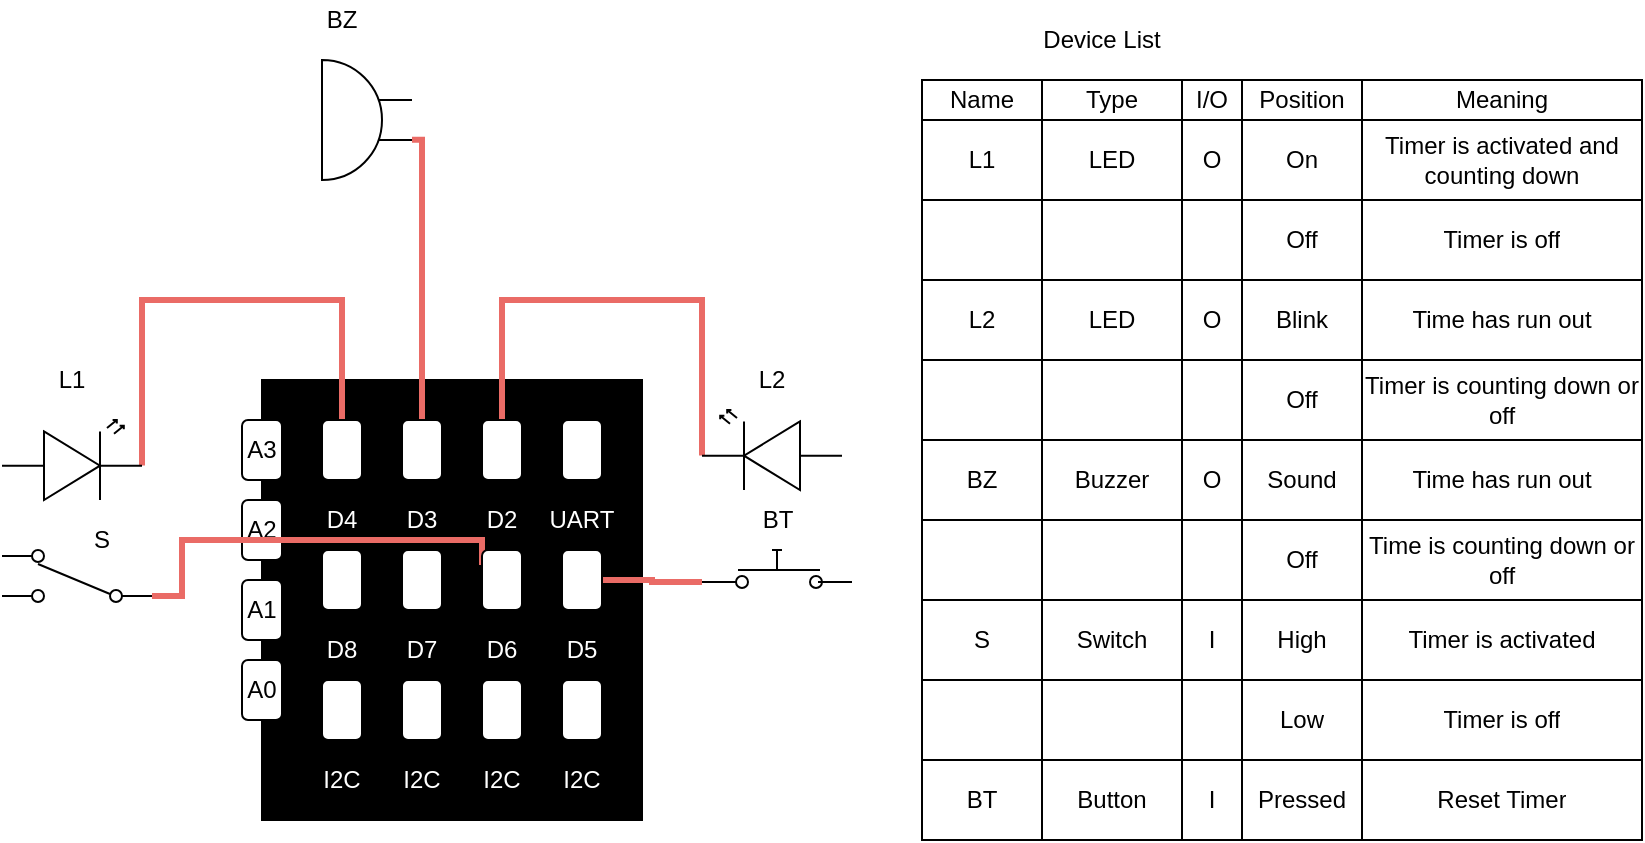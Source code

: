 <mxfile version="14.7.5" type="device" pages="2"><diagram id="wxCyDICvBem6Boscxl1R" name="I/O"><mxGraphModel dx="1440" dy="1052" grid="1" gridSize="10" guides="1" tooltips="1" connect="1" arrows="1" fold="1" page="1" pageScale="1" pageWidth="827" pageHeight="1169" math="0" shadow="0"><root><mxCell id="0"/><mxCell id="1" parent="0"/><mxCell id="fB1PP9LjSoJRuxgCR5rk-1" value="" style="rounded=0;whiteSpace=wrap;html=1;fillColor=#000000;" parent="1" vertex="1"><mxGeometry x="130" y="190" width="190" height="220" as="geometry"/></mxCell><mxCell id="fB1PP9LjSoJRuxgCR5rk-2" value="A3" style="rounded=1;whiteSpace=wrap;html=1;" parent="1" vertex="1"><mxGeometry x="120" y="210" width="20" height="30" as="geometry"/></mxCell><mxCell id="fB1PP9LjSoJRuxgCR5rk-3" value="A2" style="rounded=1;whiteSpace=wrap;html=1;" parent="1" vertex="1"><mxGeometry x="120" y="250" width="20" height="30" as="geometry"/></mxCell><mxCell id="fB1PP9LjSoJRuxgCR5rk-4" value="A1" style="rounded=1;whiteSpace=wrap;html=1;" parent="1" vertex="1"><mxGeometry x="120" y="290" width="20" height="30" as="geometry"/></mxCell><mxCell id="fB1PP9LjSoJRuxgCR5rk-5" value="A0" style="rounded=1;whiteSpace=wrap;html=1;" parent="1" vertex="1"><mxGeometry x="120" y="330" width="20" height="30" as="geometry"/></mxCell><mxCell id="fB1PP9LjSoJRuxgCR5rk-39" style="edgeStyle=orthogonalEdgeStyle;rounded=0;orthogonalLoop=1;jettySize=auto;html=1;entryX=1;entryY=0.57;entryDx=0;entryDy=0;entryPerimeter=0;fontColor=#FFFFFF;fillColor=#f8cecc;endArrow=none;endFill=0;strokeWidth=3;strokeColor=#EA6B66;" parent="1" source="fB1PP9LjSoJRuxgCR5rk-7" target="fB1PP9LjSoJRuxgCR5rk-38" edge="1"><mxGeometry relative="1" as="geometry"><Array as="points"><mxPoint x="170" y="150"/><mxPoint x="70" y="150"/></Array></mxGeometry></mxCell><mxCell id="fB1PP9LjSoJRuxgCR5rk-7" value="" style="rounded=1;whiteSpace=wrap;html=1;" parent="1" vertex="1"><mxGeometry x="160" y="210" width="20" height="30" as="geometry"/></mxCell><mxCell id="fB1PP9LjSoJRuxgCR5rk-42" style="edgeStyle=orthogonalEdgeStyle;rounded=0;orthogonalLoop=1;jettySize=auto;html=1;entryX=1;entryY=0.665;entryDx=0;entryDy=0;entryPerimeter=0;endArrow=none;endFill=0;strokeWidth=3;noLabel=1;fontColor=none;strokeColor=#EA6B66;" parent="1" source="fB1PP9LjSoJRuxgCR5rk-8" target="fB1PP9LjSoJRuxgCR5rk-41" edge="1"><mxGeometry relative="1" as="geometry"><Array as="points"><mxPoint x="210" y="70"/></Array></mxGeometry></mxCell><mxCell id="fB1PP9LjSoJRuxgCR5rk-8" value="" style="rounded=1;whiteSpace=wrap;html=1;" parent="1" vertex="1"><mxGeometry x="200" y="210" width="20" height="30" as="geometry"/></mxCell><mxCell id="fB1PP9LjSoJRuxgCR5rk-45" style="edgeStyle=orthogonalEdgeStyle;rounded=0;orthogonalLoop=1;jettySize=auto;html=1;entryX=1;entryY=0.57;entryDx=0;entryDy=0;entryPerimeter=0;fontColor=none;endArrow=none;endFill=0;strokeColor=#EA6B66;strokeWidth=3;" parent="1" source="fB1PP9LjSoJRuxgCR5rk-10" target="fB1PP9LjSoJRuxgCR5rk-44" edge="1"><mxGeometry relative="1" as="geometry"><Array as="points"><mxPoint x="250" y="150"/><mxPoint x="350" y="150"/></Array></mxGeometry></mxCell><mxCell id="fB1PP9LjSoJRuxgCR5rk-10" value="" style="rounded=1;whiteSpace=wrap;html=1;" parent="1" vertex="1"><mxGeometry x="240" y="210" width="20" height="30" as="geometry"/></mxCell><mxCell id="fB1PP9LjSoJRuxgCR5rk-11" value="" style="rounded=1;whiteSpace=wrap;html=1;" parent="1" vertex="1"><mxGeometry x="280" y="210" width="20" height="30" as="geometry"/></mxCell><mxCell id="fB1PP9LjSoJRuxgCR5rk-13" value="D4" style="text;html=1;strokeColor=none;fillColor=none;align=center;verticalAlign=middle;whiteSpace=wrap;rounded=0;fontColor=#FFFFFF;" parent="1" vertex="1"><mxGeometry x="150" y="250" width="40" height="20" as="geometry"/></mxCell><mxCell id="fB1PP9LjSoJRuxgCR5rk-14" value="D3" style="text;html=1;strokeColor=none;fillColor=none;align=center;verticalAlign=middle;whiteSpace=wrap;rounded=0;fontColor=#FFFFFF;" parent="1" vertex="1"><mxGeometry x="190" y="250" width="40" height="20" as="geometry"/></mxCell><mxCell id="fB1PP9LjSoJRuxgCR5rk-15" value="D2&lt;span style=&quot;font-family: monospace; font-size: 0px;&quot;&gt;%3CmxGraphModel%3E%3Croot%3E%3CmxCell%20id%3D%220%22%2F%3E%3CmxCell%20id%3D%221%22%20parent%3D%220%22%2F%3E%3CmxCell%20id%3D%222%22%20value%3D%22D3%22%20style%3D%22text%3Bhtml%3D1%3BstrokeColor%3Dnone%3BfillColor%3Dnone%3Balign%3Dcenter%3BverticalAlign%3Dmiddle%3BwhiteSpace%3Dwrap%3Brounded%3D0%3B%22%20vertex%3D%221%22%20parent%3D%221%22%3E%3CmxGeometry%20x%3D%22160%22%20y%3D%22240%22%20width%3D%2240%22%20height%3D%2220%22%20as%3D%22geometry%22%2F%3E%3C%2FmxCell%3E%3C%2Froot%3E%3C%2FmxGraphModel%3E&lt;/span&gt;" style="text;html=1;strokeColor=none;fillColor=none;align=center;verticalAlign=middle;whiteSpace=wrap;rounded=0;fontColor=#FFFFFF;" parent="1" vertex="1"><mxGeometry x="230" y="250" width="40" height="20" as="geometry"/></mxCell><mxCell id="fB1PP9LjSoJRuxgCR5rk-16" value="UART" style="text;html=1;strokeColor=none;fillColor=none;align=center;verticalAlign=middle;whiteSpace=wrap;rounded=0;fontColor=#FFFFFF;" parent="1" vertex="1"><mxGeometry x="270" y="250" width="40" height="20" as="geometry"/></mxCell><mxCell id="fB1PP9LjSoJRuxgCR5rk-53" style="edgeStyle=orthogonalEdgeStyle;rounded=0;orthogonalLoop=1;jettySize=auto;html=1;entryX=0;entryY=0.885;entryDx=0;entryDy=0;entryPerimeter=0;fontColor=none;endArrow=none;endFill=0;strokeColor=#EA6B66;strokeWidth=3;exitX=0;exitY=0.25;exitDx=0;exitDy=0;" parent="1" source="fB1PP9LjSoJRuxgCR5rk-19" target="fB1PP9LjSoJRuxgCR5rk-52" edge="1"><mxGeometry relative="1" as="geometry"><Array as="points"><mxPoint x="240" y="270"/><mxPoint x="90" y="270"/><mxPoint x="90" y="298"/></Array></mxGeometry></mxCell><mxCell id="fB1PP9LjSoJRuxgCR5rk-17" value="" style="rounded=1;whiteSpace=wrap;html=1;" parent="1" vertex="1"><mxGeometry x="160" y="275" width="20" height="30" as="geometry"/></mxCell><mxCell id="fB1PP9LjSoJRuxgCR5rk-18" value="" style="rounded=1;whiteSpace=wrap;html=1;" parent="1" vertex="1"><mxGeometry x="200" y="275" width="20" height="30" as="geometry"/></mxCell><mxCell id="fB1PP9LjSoJRuxgCR5rk-19" value="" style="rounded=1;whiteSpace=wrap;html=1;" parent="1" vertex="1"><mxGeometry x="240" y="275" width="20" height="30" as="geometry"/></mxCell><mxCell id="fB1PP9LjSoJRuxgCR5rk-50" style="edgeStyle=orthogonalEdgeStyle;rounded=0;orthogonalLoop=1;jettySize=auto;html=1;entryX=0;entryY=0.84;entryDx=0;entryDy=0;entryPerimeter=0;fontColor=none;endArrow=none;endFill=0;strokeColor=#EA6B66;strokeWidth=3;" parent="1" source="fB1PP9LjSoJRuxgCR5rk-20" target="fB1PP9LjSoJRuxgCR5rk-49" edge="1"><mxGeometry relative="1" as="geometry"/></mxCell><mxCell id="fB1PP9LjSoJRuxgCR5rk-20" value="" style="rounded=1;whiteSpace=wrap;html=1;" parent="1" vertex="1"><mxGeometry x="280" y="275" width="20" height="30" as="geometry"/></mxCell><mxCell id="fB1PP9LjSoJRuxgCR5rk-21" value="D8" style="text;html=1;strokeColor=none;fillColor=none;align=center;verticalAlign=middle;whiteSpace=wrap;rounded=0;fontColor=#FFFFFF;" parent="1" vertex="1"><mxGeometry x="150" y="315" width="40" height="20" as="geometry"/></mxCell><mxCell id="fB1PP9LjSoJRuxgCR5rk-22" value="D7" style="text;html=1;strokeColor=none;fillColor=none;align=center;verticalAlign=middle;whiteSpace=wrap;rounded=0;fontColor=#FFFFFF;" parent="1" vertex="1"><mxGeometry x="190" y="315" width="40" height="20" as="geometry"/></mxCell><mxCell id="fB1PP9LjSoJRuxgCR5rk-23" value="D6" style="text;html=1;strokeColor=none;fillColor=none;align=center;verticalAlign=middle;whiteSpace=wrap;rounded=0;fontColor=#FFFFFF;" parent="1" vertex="1"><mxGeometry x="230" y="315" width="40" height="20" as="geometry"/></mxCell><mxCell id="fB1PP9LjSoJRuxgCR5rk-24" value="D5" style="text;html=1;strokeColor=none;fillColor=none;align=center;verticalAlign=middle;whiteSpace=wrap;rounded=0;fontColor=#FFFFFF;" parent="1" vertex="1"><mxGeometry x="270" y="315" width="40" height="20" as="geometry"/></mxCell><mxCell id="fB1PP9LjSoJRuxgCR5rk-25" value="" style="rounded=1;whiteSpace=wrap;html=1;" parent="1" vertex="1"><mxGeometry x="160" y="340" width="20" height="30" as="geometry"/></mxCell><mxCell id="fB1PP9LjSoJRuxgCR5rk-26" value="" style="rounded=1;whiteSpace=wrap;html=1;" parent="1" vertex="1"><mxGeometry x="200" y="340" width="20" height="30" as="geometry"/></mxCell><mxCell id="fB1PP9LjSoJRuxgCR5rk-27" value="" style="rounded=1;whiteSpace=wrap;html=1;" parent="1" vertex="1"><mxGeometry x="240" y="340" width="20" height="30" as="geometry"/></mxCell><mxCell id="fB1PP9LjSoJRuxgCR5rk-28" value="" style="rounded=1;whiteSpace=wrap;html=1;" parent="1" vertex="1"><mxGeometry x="280" y="340" width="20" height="30" as="geometry"/></mxCell><mxCell id="fB1PP9LjSoJRuxgCR5rk-29" value="I2C" style="text;html=1;strokeColor=none;fillColor=none;align=center;verticalAlign=middle;whiteSpace=wrap;rounded=0;fontColor=#FFFFFF;" parent="1" vertex="1"><mxGeometry x="150" y="380" width="40" height="20" as="geometry"/></mxCell><mxCell id="fB1PP9LjSoJRuxgCR5rk-30" value="I2C" style="text;html=1;strokeColor=none;fillColor=none;align=center;verticalAlign=middle;whiteSpace=wrap;rounded=0;fontColor=#FFFFFF;" parent="1" vertex="1"><mxGeometry x="190" y="380" width="40" height="20" as="geometry"/></mxCell><mxCell id="fB1PP9LjSoJRuxgCR5rk-31" value="I2C" style="text;html=1;strokeColor=none;fillColor=none;align=center;verticalAlign=middle;whiteSpace=wrap;rounded=0;fontColor=#FFFFFF;" parent="1" vertex="1"><mxGeometry x="230" y="380" width="40" height="20" as="geometry"/></mxCell><mxCell id="fB1PP9LjSoJRuxgCR5rk-32" value="I2C" style="text;html=1;strokeColor=none;fillColor=none;align=center;verticalAlign=middle;whiteSpace=wrap;rounded=0;fontColor=#FFFFFF;" parent="1" vertex="1"><mxGeometry x="270" y="380" width="40" height="20" as="geometry"/></mxCell><mxCell id="fB1PP9LjSoJRuxgCR5rk-38" value="" style="verticalLabelPosition=bottom;shadow=0;dashed=0;align=center;html=1;verticalAlign=top;shape=mxgraph.electrical.opto_electronics.led_2;pointerEvents=1;fontColor=#FFFFFF;fillColor=none;" parent="1" vertex="1"><mxGeometry y="210" width="70" height="40" as="geometry"/></mxCell><mxCell id="fB1PP9LjSoJRuxgCR5rk-40" value="L1" style="text;html=1;strokeColor=none;fillColor=none;align=center;verticalAlign=middle;whiteSpace=wrap;rounded=0;" parent="1" vertex="1"><mxGeometry x="15" y="180" width="40" height="20" as="geometry"/></mxCell><mxCell id="fB1PP9LjSoJRuxgCR5rk-41" value="" style="pointerEvents=1;verticalLabelPosition=bottom;shadow=0;dashed=0;align=center;html=1;verticalAlign=top;shape=mxgraph.electrical.electro-mechanical.buzzer;fontColor=#000000;fillColor=none;" parent="1" vertex="1"><mxGeometry x="160" y="30" width="45" height="60" as="geometry"/></mxCell><mxCell id="fB1PP9LjSoJRuxgCR5rk-43" value="BZ" style="text;html=1;strokeColor=none;fillColor=none;align=center;verticalAlign=middle;whiteSpace=wrap;rounded=0;fontColor=none;" parent="1" vertex="1"><mxGeometry x="150" width="40" height="20" as="geometry"/></mxCell><mxCell id="fB1PP9LjSoJRuxgCR5rk-44" value="" style="verticalLabelPosition=bottom;shadow=0;dashed=0;align=center;html=1;verticalAlign=top;shape=mxgraph.electrical.opto_electronics.led_2;pointerEvents=1;fontColor=#FFFFFF;fillColor=none;direction=east;flipV=0;flipH=1;" parent="1" vertex="1"><mxGeometry x="350" y="205" width="70" height="40" as="geometry"/></mxCell><mxCell id="fB1PP9LjSoJRuxgCR5rk-46" value="L2" style="text;html=1;strokeColor=none;fillColor=none;align=center;verticalAlign=middle;whiteSpace=wrap;rounded=0;" parent="1" vertex="1"><mxGeometry x="365" y="180" width="40" height="20" as="geometry"/></mxCell><mxCell id="fB1PP9LjSoJRuxgCR5rk-49" value="" style="pointerEvents=1;verticalLabelPosition=bottom;shadow=0;dashed=0;align=center;html=1;verticalAlign=top;shape=mxgraph.electrical.electro-mechanical.push_switch_no;fontColor=none;fillColor=none;" parent="1" vertex="1"><mxGeometry x="350" y="275" width="75" height="19" as="geometry"/></mxCell><mxCell id="fB1PP9LjSoJRuxgCR5rk-51" value="BT" style="text;html=1;strokeColor=none;fillColor=none;align=center;verticalAlign=middle;whiteSpace=wrap;rounded=0;" parent="1" vertex="1"><mxGeometry x="367.5" y="250" width="40" height="20" as="geometry"/></mxCell><mxCell id="fB1PP9LjSoJRuxgCR5rk-52" value="" style="pointerEvents=1;verticalLabelPosition=bottom;shadow=0;dashed=0;align=center;html=1;verticalAlign=top;shape=mxgraph.electrical.electro-mechanical.2-way_switch;fontColor=none;fillColor=none;flipH=1;" parent="1" vertex="1"><mxGeometry y="275" width="75" height="26" as="geometry"/></mxCell><mxCell id="fB1PP9LjSoJRuxgCR5rk-55" value="S" style="text;html=1;strokeColor=none;fillColor=none;align=center;verticalAlign=middle;whiteSpace=wrap;rounded=0;" parent="1" vertex="1"><mxGeometry x="30" y="260" width="40" height="20" as="geometry"/></mxCell><mxCell id="fB1PP9LjSoJRuxgCR5rk-70" value="" style="shape=table;html=1;whiteSpace=wrap;startSize=0;container=1;collapsible=0;childLayout=tableLayout;" parent="1" vertex="1"><mxGeometry x="460" y="40" width="360" height="380" as="geometry"/></mxCell><mxCell id="fB1PP9LjSoJRuxgCR5rk-71" value="" style="shape=partialRectangle;html=1;whiteSpace=wrap;collapsible=0;dropTarget=0;pointerEvents=0;fillColor=none;top=0;left=0;bottom=0;right=0;points=[[0,0.5],[1,0.5]];portConstraint=eastwest;" parent="fB1PP9LjSoJRuxgCR5rk-70" vertex="1"><mxGeometry width="360" height="20" as="geometry"/></mxCell><mxCell id="fB1PP9LjSoJRuxgCR5rk-72" value="Name" style="shape=partialRectangle;html=1;whiteSpace=wrap;connectable=0;overflow=hidden;fillColor=none;top=0;left=0;bottom=0;right=0;" parent="fB1PP9LjSoJRuxgCR5rk-71" vertex="1"><mxGeometry width="60" height="20" as="geometry"/></mxCell><mxCell id="fB1PP9LjSoJRuxgCR5rk-73" value="Type" style="shape=partialRectangle;html=1;whiteSpace=wrap;connectable=0;overflow=hidden;fillColor=none;top=0;left=0;bottom=0;right=0;" parent="fB1PP9LjSoJRuxgCR5rk-71" vertex="1"><mxGeometry x="60" width="70" height="20" as="geometry"/></mxCell><mxCell id="fB1PP9LjSoJRuxgCR5rk-74" value="I/O" style="shape=partialRectangle;html=1;whiteSpace=wrap;connectable=0;overflow=hidden;fillColor=none;top=0;left=0;bottom=0;right=0;" parent="fB1PP9LjSoJRuxgCR5rk-71" vertex="1"><mxGeometry x="130" width="30" height="20" as="geometry"/></mxCell><mxCell id="fB1PP9LjSoJRuxgCR5rk-119" value="Position" style="shape=partialRectangle;html=1;whiteSpace=wrap;connectable=0;overflow=hidden;fillColor=none;top=0;left=0;bottom=0;right=0;" parent="fB1PP9LjSoJRuxgCR5rk-71" vertex="1"><mxGeometry x="160" width="60" height="20" as="geometry"/></mxCell><mxCell id="fB1PP9LjSoJRuxgCR5rk-125" value="Meaning" style="shape=partialRectangle;html=1;whiteSpace=wrap;connectable=0;overflow=hidden;fillColor=none;top=0;left=0;bottom=0;right=0;" parent="fB1PP9LjSoJRuxgCR5rk-71" vertex="1"><mxGeometry x="220" width="140" height="20" as="geometry"/></mxCell><mxCell id="fB1PP9LjSoJRuxgCR5rk-77" style="shape=partialRectangle;html=1;whiteSpace=wrap;collapsible=0;dropTarget=0;pointerEvents=0;fillColor=none;top=0;left=0;bottom=0;right=0;points=[[0,0.5],[1,0.5]];portConstraint=eastwest;" parent="fB1PP9LjSoJRuxgCR5rk-70" vertex="1"><mxGeometry y="20" width="360" height="40" as="geometry"/></mxCell><mxCell id="fB1PP9LjSoJRuxgCR5rk-78" value="L1" style="shape=partialRectangle;html=1;whiteSpace=wrap;connectable=0;overflow=hidden;fillColor=none;top=0;left=0;bottom=0;right=0;" parent="fB1PP9LjSoJRuxgCR5rk-77" vertex="1"><mxGeometry width="60" height="40" as="geometry"/></mxCell><mxCell id="fB1PP9LjSoJRuxgCR5rk-79" value="LED" style="shape=partialRectangle;html=1;whiteSpace=wrap;connectable=0;overflow=hidden;fillColor=none;top=0;left=0;bottom=0;right=0;" parent="fB1PP9LjSoJRuxgCR5rk-77" vertex="1"><mxGeometry x="60" width="70" height="40" as="geometry"/></mxCell><mxCell id="fB1PP9LjSoJRuxgCR5rk-80" value="O" style="shape=partialRectangle;html=1;whiteSpace=wrap;connectable=0;overflow=hidden;fillColor=none;top=0;left=0;bottom=0;right=0;" parent="fB1PP9LjSoJRuxgCR5rk-77" vertex="1"><mxGeometry x="130" width="30" height="40" as="geometry"/></mxCell><mxCell id="fB1PP9LjSoJRuxgCR5rk-120" value="&lt;span&gt;On&lt;/span&gt;" style="shape=partialRectangle;html=1;whiteSpace=wrap;connectable=0;overflow=hidden;fillColor=none;top=0;left=0;bottom=0;right=0;" parent="fB1PP9LjSoJRuxgCR5rk-77" vertex="1"><mxGeometry x="160" width="60" height="40" as="geometry"/></mxCell><mxCell id="fB1PP9LjSoJRuxgCR5rk-126" value="&lt;span&gt;Timer is activated and counting down&lt;/span&gt;" style="shape=partialRectangle;html=1;whiteSpace=wrap;connectable=0;overflow=hidden;fillColor=none;top=0;left=0;bottom=0;right=0;" parent="fB1PP9LjSoJRuxgCR5rk-77" vertex="1"><mxGeometry x="220" width="140" height="40" as="geometry"/></mxCell><mxCell id="fB1PP9LjSoJRuxgCR5rk-137" style="shape=partialRectangle;html=1;whiteSpace=wrap;collapsible=0;dropTarget=0;pointerEvents=0;fillColor=none;top=0;left=0;bottom=0;right=0;points=[[0,0.5],[1,0.5]];portConstraint=eastwest;" parent="fB1PP9LjSoJRuxgCR5rk-70" vertex="1"><mxGeometry y="60" width="360" height="40" as="geometry"/></mxCell><mxCell id="fB1PP9LjSoJRuxgCR5rk-138" style="shape=partialRectangle;html=1;whiteSpace=wrap;connectable=0;overflow=hidden;fillColor=none;top=0;left=0;bottom=0;right=0;" parent="fB1PP9LjSoJRuxgCR5rk-137" vertex="1"><mxGeometry width="60" height="40" as="geometry"/></mxCell><mxCell id="fB1PP9LjSoJRuxgCR5rk-139" style="shape=partialRectangle;html=1;whiteSpace=wrap;connectable=0;overflow=hidden;fillColor=none;top=0;left=0;bottom=0;right=0;" parent="fB1PP9LjSoJRuxgCR5rk-137" vertex="1"><mxGeometry x="60" width="70" height="40" as="geometry"/></mxCell><mxCell id="fB1PP9LjSoJRuxgCR5rk-140" style="shape=partialRectangle;html=1;whiteSpace=wrap;connectable=0;overflow=hidden;fillColor=none;top=0;left=0;bottom=0;right=0;" parent="fB1PP9LjSoJRuxgCR5rk-137" vertex="1"><mxGeometry x="130" width="30" height="40" as="geometry"/></mxCell><mxCell id="fB1PP9LjSoJRuxgCR5rk-141" value="Off" style="shape=partialRectangle;html=1;whiteSpace=wrap;connectable=0;overflow=hidden;fillColor=none;top=0;left=0;bottom=0;right=0;" parent="fB1PP9LjSoJRuxgCR5rk-137" vertex="1"><mxGeometry x="160" width="60" height="40" as="geometry"/></mxCell><mxCell id="fB1PP9LjSoJRuxgCR5rk-142" value="&lt;font face=&quot;helvetica&quot;&gt;Timer is off&lt;/font&gt;" style="shape=partialRectangle;html=1;whiteSpace=wrap;connectable=0;overflow=hidden;fillColor=none;top=0;left=0;bottom=0;right=0;" parent="fB1PP9LjSoJRuxgCR5rk-137" vertex="1"><mxGeometry x="220" width="140" height="40" as="geometry"/></mxCell><mxCell id="fB1PP9LjSoJRuxgCR5rk-81" style="shape=partialRectangle;html=1;whiteSpace=wrap;collapsible=0;dropTarget=0;pointerEvents=0;fillColor=none;top=0;left=0;bottom=0;right=0;points=[[0,0.5],[1,0.5]];portConstraint=eastwest;" parent="fB1PP9LjSoJRuxgCR5rk-70" vertex="1"><mxGeometry y="100" width="360" height="40" as="geometry"/></mxCell><mxCell id="fB1PP9LjSoJRuxgCR5rk-82" value="L2" style="shape=partialRectangle;html=1;whiteSpace=wrap;connectable=0;overflow=hidden;fillColor=none;top=0;left=0;bottom=0;right=0;" parent="fB1PP9LjSoJRuxgCR5rk-81" vertex="1"><mxGeometry width="60" height="40" as="geometry"/></mxCell><mxCell id="fB1PP9LjSoJRuxgCR5rk-83" value="LED" style="shape=partialRectangle;html=1;whiteSpace=wrap;connectable=0;overflow=hidden;fillColor=none;top=0;left=0;bottom=0;right=0;" parent="fB1PP9LjSoJRuxgCR5rk-81" vertex="1"><mxGeometry x="60" width="70" height="40" as="geometry"/></mxCell><mxCell id="fB1PP9LjSoJRuxgCR5rk-84" value="O" style="shape=partialRectangle;html=1;whiteSpace=wrap;connectable=0;overflow=hidden;fillColor=none;top=0;left=0;bottom=0;right=0;" parent="fB1PP9LjSoJRuxgCR5rk-81" vertex="1"><mxGeometry x="130" width="30" height="40" as="geometry"/></mxCell><mxCell id="fB1PP9LjSoJRuxgCR5rk-121" value="Blink" style="shape=partialRectangle;html=1;whiteSpace=wrap;connectable=0;overflow=hidden;fillColor=none;top=0;left=0;bottom=0;right=0;" parent="fB1PP9LjSoJRuxgCR5rk-81" vertex="1"><mxGeometry x="160" width="60" height="40" as="geometry"/></mxCell><mxCell id="fB1PP9LjSoJRuxgCR5rk-127" value="Time has run out" style="shape=partialRectangle;html=1;whiteSpace=wrap;connectable=0;overflow=hidden;fillColor=none;top=0;left=0;bottom=0;right=0;" parent="fB1PP9LjSoJRuxgCR5rk-81" vertex="1"><mxGeometry x="220" width="140" height="40" as="geometry"/></mxCell><mxCell id="fB1PP9LjSoJRuxgCR5rk-143" style="shape=partialRectangle;html=1;whiteSpace=wrap;collapsible=0;dropTarget=0;pointerEvents=0;fillColor=none;top=0;left=0;bottom=0;right=0;points=[[0,0.5],[1,0.5]];portConstraint=eastwest;" parent="fB1PP9LjSoJRuxgCR5rk-70" vertex="1"><mxGeometry y="140" width="360" height="40" as="geometry"/></mxCell><mxCell id="fB1PP9LjSoJRuxgCR5rk-144" style="shape=partialRectangle;html=1;whiteSpace=wrap;connectable=0;overflow=hidden;fillColor=none;top=0;left=0;bottom=0;right=0;" parent="fB1PP9LjSoJRuxgCR5rk-143" vertex="1"><mxGeometry width="60" height="40" as="geometry"/></mxCell><mxCell id="fB1PP9LjSoJRuxgCR5rk-145" style="shape=partialRectangle;html=1;whiteSpace=wrap;connectable=0;overflow=hidden;fillColor=none;top=0;left=0;bottom=0;right=0;" parent="fB1PP9LjSoJRuxgCR5rk-143" vertex="1"><mxGeometry x="60" width="70" height="40" as="geometry"/></mxCell><mxCell id="fB1PP9LjSoJRuxgCR5rk-146" style="shape=partialRectangle;html=1;whiteSpace=wrap;connectable=0;overflow=hidden;fillColor=none;top=0;left=0;bottom=0;right=0;" parent="fB1PP9LjSoJRuxgCR5rk-143" vertex="1"><mxGeometry x="130" width="30" height="40" as="geometry"/></mxCell><mxCell id="fB1PP9LjSoJRuxgCR5rk-147" value="Off" style="shape=partialRectangle;html=1;whiteSpace=wrap;connectable=0;overflow=hidden;fillColor=none;top=0;left=0;bottom=0;right=0;" parent="fB1PP9LjSoJRuxgCR5rk-143" vertex="1"><mxGeometry x="160" width="60" height="40" as="geometry"/></mxCell><mxCell id="fB1PP9LjSoJRuxgCR5rk-148" value="Timer is counting down or off" style="shape=partialRectangle;html=1;whiteSpace=wrap;connectable=0;overflow=hidden;fillColor=none;top=0;left=0;bottom=0;right=0;" parent="fB1PP9LjSoJRuxgCR5rk-143" vertex="1"><mxGeometry x="220" width="140" height="40" as="geometry"/></mxCell><mxCell id="fB1PP9LjSoJRuxgCR5rk-85" style="shape=partialRectangle;html=1;whiteSpace=wrap;collapsible=0;dropTarget=0;pointerEvents=0;fillColor=none;top=0;left=0;bottom=0;right=0;points=[[0,0.5],[1,0.5]];portConstraint=eastwest;" parent="fB1PP9LjSoJRuxgCR5rk-70" vertex="1"><mxGeometry y="180" width="360" height="40" as="geometry"/></mxCell><mxCell id="fB1PP9LjSoJRuxgCR5rk-86" value="BZ" style="shape=partialRectangle;html=1;whiteSpace=wrap;connectable=0;overflow=hidden;fillColor=none;top=0;left=0;bottom=0;right=0;" parent="fB1PP9LjSoJRuxgCR5rk-85" vertex="1"><mxGeometry width="60" height="40" as="geometry"/></mxCell><mxCell id="fB1PP9LjSoJRuxgCR5rk-87" value="Buzzer" style="shape=partialRectangle;html=1;whiteSpace=wrap;connectable=0;overflow=hidden;fillColor=none;top=0;left=0;bottom=0;right=0;" parent="fB1PP9LjSoJRuxgCR5rk-85" vertex="1"><mxGeometry x="60" width="70" height="40" as="geometry"/></mxCell><mxCell id="fB1PP9LjSoJRuxgCR5rk-88" value="O" style="shape=partialRectangle;html=1;whiteSpace=wrap;connectable=0;overflow=hidden;fillColor=none;top=0;left=0;bottom=0;right=0;" parent="fB1PP9LjSoJRuxgCR5rk-85" vertex="1"><mxGeometry x="130" width="30" height="40" as="geometry"/></mxCell><mxCell id="fB1PP9LjSoJRuxgCR5rk-122" value="Sound" style="shape=partialRectangle;html=1;whiteSpace=wrap;connectable=0;overflow=hidden;fillColor=none;top=0;left=0;bottom=0;right=0;" parent="fB1PP9LjSoJRuxgCR5rk-85" vertex="1"><mxGeometry x="160" width="60" height="40" as="geometry"/></mxCell><mxCell id="fB1PP9LjSoJRuxgCR5rk-128" value="Time has run out" style="shape=partialRectangle;html=1;whiteSpace=wrap;connectable=0;overflow=hidden;fillColor=none;top=0;left=0;bottom=0;right=0;" parent="fB1PP9LjSoJRuxgCR5rk-85" vertex="1"><mxGeometry x="220" width="140" height="40" as="geometry"/></mxCell><mxCell id="fB1PP9LjSoJRuxgCR5rk-150" style="shape=partialRectangle;html=1;whiteSpace=wrap;collapsible=0;dropTarget=0;pointerEvents=0;fillColor=none;top=0;left=0;bottom=0;right=0;points=[[0,0.5],[1,0.5]];portConstraint=eastwest;" parent="fB1PP9LjSoJRuxgCR5rk-70" vertex="1"><mxGeometry y="220" width="360" height="40" as="geometry"/></mxCell><mxCell id="fB1PP9LjSoJRuxgCR5rk-151" style="shape=partialRectangle;html=1;whiteSpace=wrap;connectable=0;overflow=hidden;fillColor=none;top=0;left=0;bottom=0;right=0;" parent="fB1PP9LjSoJRuxgCR5rk-150" vertex="1"><mxGeometry width="60" height="40" as="geometry"/></mxCell><mxCell id="fB1PP9LjSoJRuxgCR5rk-152" style="shape=partialRectangle;html=1;whiteSpace=wrap;connectable=0;overflow=hidden;fillColor=none;top=0;left=0;bottom=0;right=0;" parent="fB1PP9LjSoJRuxgCR5rk-150" vertex="1"><mxGeometry x="60" width="70" height="40" as="geometry"/></mxCell><mxCell id="fB1PP9LjSoJRuxgCR5rk-153" style="shape=partialRectangle;html=1;whiteSpace=wrap;connectable=0;overflow=hidden;fillColor=none;top=0;left=0;bottom=0;right=0;" parent="fB1PP9LjSoJRuxgCR5rk-150" vertex="1"><mxGeometry x="130" width="30" height="40" as="geometry"/></mxCell><mxCell id="fB1PP9LjSoJRuxgCR5rk-154" value="Off" style="shape=partialRectangle;html=1;whiteSpace=wrap;connectable=0;overflow=hidden;fillColor=none;top=0;left=0;bottom=0;right=0;" parent="fB1PP9LjSoJRuxgCR5rk-150" vertex="1"><mxGeometry x="160" width="60" height="40" as="geometry"/></mxCell><mxCell id="fB1PP9LjSoJRuxgCR5rk-155" value="&lt;span&gt;Time is counting down or off&lt;/span&gt;" style="shape=partialRectangle;html=1;whiteSpace=wrap;connectable=0;overflow=hidden;fillColor=none;top=0;left=0;bottom=0;right=0;" parent="fB1PP9LjSoJRuxgCR5rk-150" vertex="1"><mxGeometry x="220" width="140" height="40" as="geometry"/></mxCell><mxCell id="fB1PP9LjSoJRuxgCR5rk-89" style="shape=partialRectangle;html=1;whiteSpace=wrap;collapsible=0;dropTarget=0;pointerEvents=0;fillColor=none;top=0;left=0;bottom=0;right=0;points=[[0,0.5],[1,0.5]];portConstraint=eastwest;" parent="fB1PP9LjSoJRuxgCR5rk-70" vertex="1"><mxGeometry y="260" width="360" height="40" as="geometry"/></mxCell><mxCell id="fB1PP9LjSoJRuxgCR5rk-90" value="S" style="shape=partialRectangle;html=1;whiteSpace=wrap;connectable=0;overflow=hidden;fillColor=none;top=0;left=0;bottom=0;right=0;" parent="fB1PP9LjSoJRuxgCR5rk-89" vertex="1"><mxGeometry width="60" height="40" as="geometry"/></mxCell><mxCell id="fB1PP9LjSoJRuxgCR5rk-91" value="Switch" style="shape=partialRectangle;html=1;whiteSpace=wrap;connectable=0;overflow=hidden;fillColor=none;top=0;left=0;bottom=0;right=0;" parent="fB1PP9LjSoJRuxgCR5rk-89" vertex="1"><mxGeometry x="60" width="70" height="40" as="geometry"/></mxCell><mxCell id="fB1PP9LjSoJRuxgCR5rk-92" value="I" style="shape=partialRectangle;html=1;whiteSpace=wrap;connectable=0;overflow=hidden;fillColor=none;top=0;left=0;bottom=0;right=0;" parent="fB1PP9LjSoJRuxgCR5rk-89" vertex="1"><mxGeometry x="130" width="30" height="40" as="geometry"/></mxCell><mxCell id="fB1PP9LjSoJRuxgCR5rk-123" value="High" style="shape=partialRectangle;html=1;whiteSpace=wrap;connectable=0;overflow=hidden;fillColor=none;top=0;left=0;bottom=0;right=0;" parent="fB1PP9LjSoJRuxgCR5rk-89" vertex="1"><mxGeometry x="160" width="60" height="40" as="geometry"/></mxCell><mxCell id="fB1PP9LjSoJRuxgCR5rk-129" value="Timer is activated" style="shape=partialRectangle;html=1;whiteSpace=wrap;connectable=0;overflow=hidden;fillColor=none;top=0;left=0;bottom=0;right=0;" parent="fB1PP9LjSoJRuxgCR5rk-89" vertex="1"><mxGeometry x="220" width="140" height="40" as="geometry"/></mxCell><mxCell id="fB1PP9LjSoJRuxgCR5rk-156" style="shape=partialRectangle;html=1;whiteSpace=wrap;collapsible=0;dropTarget=0;pointerEvents=0;fillColor=none;top=0;left=0;bottom=0;right=0;points=[[0,0.5],[1,0.5]];portConstraint=eastwest;" parent="fB1PP9LjSoJRuxgCR5rk-70" vertex="1"><mxGeometry y="300" width="360" height="40" as="geometry"/></mxCell><mxCell id="fB1PP9LjSoJRuxgCR5rk-157" style="shape=partialRectangle;html=1;whiteSpace=wrap;connectable=0;overflow=hidden;fillColor=none;top=0;left=0;bottom=0;right=0;" parent="fB1PP9LjSoJRuxgCR5rk-156" vertex="1"><mxGeometry width="60" height="40" as="geometry"/></mxCell><mxCell id="fB1PP9LjSoJRuxgCR5rk-158" style="shape=partialRectangle;html=1;whiteSpace=wrap;connectable=0;overflow=hidden;fillColor=none;top=0;left=0;bottom=0;right=0;" parent="fB1PP9LjSoJRuxgCR5rk-156" vertex="1"><mxGeometry x="60" width="70" height="40" as="geometry"/></mxCell><mxCell id="fB1PP9LjSoJRuxgCR5rk-159" style="shape=partialRectangle;html=1;whiteSpace=wrap;connectable=0;overflow=hidden;fillColor=none;top=0;left=0;bottom=0;right=0;" parent="fB1PP9LjSoJRuxgCR5rk-156" vertex="1"><mxGeometry x="130" width="30" height="40" as="geometry"/></mxCell><mxCell id="fB1PP9LjSoJRuxgCR5rk-160" value="Low" style="shape=partialRectangle;html=1;whiteSpace=wrap;connectable=0;overflow=hidden;fillColor=none;top=0;left=0;bottom=0;right=0;" parent="fB1PP9LjSoJRuxgCR5rk-156" vertex="1"><mxGeometry x="160" width="60" height="40" as="geometry"/></mxCell><mxCell id="fB1PP9LjSoJRuxgCR5rk-161" value="Timer is off" style="shape=partialRectangle;html=1;whiteSpace=wrap;connectable=0;overflow=hidden;fillColor=none;top=0;left=0;bottom=0;right=0;" parent="fB1PP9LjSoJRuxgCR5rk-156" vertex="1"><mxGeometry x="220" width="140" height="40" as="geometry"/></mxCell><mxCell id="fB1PP9LjSoJRuxgCR5rk-93" style="shape=partialRectangle;html=1;whiteSpace=wrap;collapsible=0;dropTarget=0;pointerEvents=0;fillColor=none;top=0;left=0;bottom=0;right=0;points=[[0,0.5],[1,0.5]];portConstraint=eastwest;" parent="fB1PP9LjSoJRuxgCR5rk-70" vertex="1"><mxGeometry y="340" width="360" height="40" as="geometry"/></mxCell><mxCell id="fB1PP9LjSoJRuxgCR5rk-94" value="BT" style="shape=partialRectangle;html=1;whiteSpace=wrap;connectable=0;overflow=hidden;fillColor=none;top=0;left=0;bottom=0;right=0;" parent="fB1PP9LjSoJRuxgCR5rk-93" vertex="1"><mxGeometry width="60" height="40" as="geometry"/></mxCell><mxCell id="fB1PP9LjSoJRuxgCR5rk-95" value="Button" style="shape=partialRectangle;html=1;whiteSpace=wrap;connectable=0;overflow=hidden;fillColor=none;top=0;left=0;bottom=0;right=0;" parent="fB1PP9LjSoJRuxgCR5rk-93" vertex="1"><mxGeometry x="60" width="70" height="40" as="geometry"/></mxCell><mxCell id="fB1PP9LjSoJRuxgCR5rk-96" value="I" style="shape=partialRectangle;html=1;whiteSpace=wrap;connectable=0;overflow=hidden;fillColor=none;top=0;left=0;bottom=0;right=0;" parent="fB1PP9LjSoJRuxgCR5rk-93" vertex="1"><mxGeometry x="130" width="30" height="40" as="geometry"/></mxCell><mxCell id="fB1PP9LjSoJRuxgCR5rk-124" value="Pressed" style="shape=partialRectangle;html=1;whiteSpace=wrap;connectable=0;overflow=hidden;fillColor=none;top=0;left=0;bottom=0;right=0;" parent="fB1PP9LjSoJRuxgCR5rk-93" vertex="1"><mxGeometry x="160" width="60" height="40" as="geometry"/></mxCell><mxCell id="fB1PP9LjSoJRuxgCR5rk-130" value="Reset Timer" style="shape=partialRectangle;html=1;whiteSpace=wrap;connectable=0;overflow=hidden;fillColor=none;top=0;left=0;bottom=0;right=0;" parent="fB1PP9LjSoJRuxgCR5rk-93" vertex="1"><mxGeometry x="220" width="140" height="40" as="geometry"/></mxCell><mxCell id="fB1PP9LjSoJRuxgCR5rk-76" value="Device List" style="text;html=1;strokeColor=none;fillColor=none;align=center;verticalAlign=middle;whiteSpace=wrap;rounded=0;fontColor=none;" parent="1" vertex="1"><mxGeometry x="505" y="10" width="90" height="20" as="geometry"/></mxCell></root></mxGraphModel></diagram><diagram id="GeDUkY3Pgc4dAf3Ve_U0" name="Workflow"><mxGraphModel dx="1200" dy="877" grid="1" gridSize="10" guides="1" tooltips="1" connect="1" arrows="1" fold="1" page="1" pageScale="1" pageWidth="827" pageHeight="1169" math="0" shadow="0"><root><mxCell id="qnGoatFHyrpp2taVbpr8-0"/><mxCell id="qnGoatFHyrpp2taVbpr8-1" parent="qnGoatFHyrpp2taVbpr8-0"/><mxCell id="Fgwm5OgE8IrM92yCHvGR-30" style="edgeStyle=orthogonalEdgeStyle;rounded=0;orthogonalLoop=1;jettySize=auto;html=1;endArrow=classic;endFill=1;" edge="1" parent="qnGoatFHyrpp2taVbpr8-1" source="Fgwm5OgE8IrM92yCHvGR-24" target="Fgwm5OgE8IrM92yCHvGR-25"><mxGeometry relative="1" as="geometry"/></mxCell><mxCell id="Fgwm5OgE8IrM92yCHvGR-24" value="Configure I/O" style="rounded=1;whiteSpace=wrap;html=1;absoluteArcSize=1;arcSize=14;strokeWidth=2;" vertex="1" parent="qnGoatFHyrpp2taVbpr8-1"><mxGeometry x="350" y="40" width="100" height="40" as="geometry"/></mxCell><mxCell id="Fgwm5OgE8IrM92yCHvGR-34" style="edgeStyle=orthogonalEdgeStyle;rounded=0;orthogonalLoop=1;jettySize=auto;html=1;entryX=0.5;entryY=0;entryDx=0;entryDy=0;entryPerimeter=0;endArrow=classic;endFill=1;" edge="1" parent="qnGoatFHyrpp2taVbpr8-1" source="Fgwm5OgE8IrM92yCHvGR-25" target="Fgwm5OgE8IrM92yCHvGR-32"><mxGeometry relative="1" as="geometry"/></mxCell><mxCell id="Fgwm5OgE8IrM92yCHvGR-25" value="Main" style="rounded=1;whiteSpace=wrap;html=1;absoluteArcSize=1;arcSize=14;strokeWidth=2;" vertex="1" parent="qnGoatFHyrpp2taVbpr8-1"><mxGeometry x="350" y="120" width="100" height="40" as="geometry"/></mxCell><mxCell id="Fgwm5OgE8IrM92yCHvGR-40" style="edgeStyle=orthogonalEdgeStyle;rounded=0;orthogonalLoop=1;jettySize=auto;html=1;entryX=0.5;entryY=0;entryDx=0;entryDy=0;endArrow=classic;endFill=1;" edge="1" parent="qnGoatFHyrpp2taVbpr8-1" source="Fgwm5OgE8IrM92yCHvGR-26" target="Fgwm5OgE8IrM92yCHvGR-27"><mxGeometry relative="1" as="geometry"/></mxCell><mxCell id="Fgwm5OgE8IrM92yCHvGR-26" value="Start Up" style="rounded=1;whiteSpace=wrap;html=1;absoluteArcSize=1;arcSize=14;strokeWidth=2;" vertex="1" parent="qnGoatFHyrpp2taVbpr8-1"><mxGeometry x="350" y="304" width="100" height="40" as="geometry"/></mxCell><mxCell id="Fgwm5OgE8IrM92yCHvGR-55" style="edgeStyle=orthogonalEdgeStyle;rounded=0;orthogonalLoop=1;jettySize=auto;html=1;entryX=0.5;entryY=0;entryDx=0;entryDy=0;entryPerimeter=0;endArrow=classic;endFill=1;" edge="1" parent="qnGoatFHyrpp2taVbpr8-1" source="Fgwm5OgE8IrM92yCHvGR-27" target="Fgwm5OgE8IrM92yCHvGR-52"><mxGeometry relative="1" as="geometry"/></mxCell><mxCell id="Fgwm5OgE8IrM92yCHvGR-27" value="Wait Time" style="rounded=1;whiteSpace=wrap;html=1;absoluteArcSize=1;arcSize=14;strokeWidth=2;" vertex="1" parent="qnGoatFHyrpp2taVbpr8-1"><mxGeometry x="350" y="384" width="100" height="40" as="geometry"/></mxCell><mxCell id="Fgwm5OgE8IrM92yCHvGR-43" style="edgeStyle=orthogonalEdgeStyle;rounded=0;orthogonalLoop=1;jettySize=auto;html=1;entryX=0.5;entryY=0;entryDx=0;entryDy=0;entryPerimeter=0;endArrow=classic;endFill=1;" edge="1" parent="qnGoatFHyrpp2taVbpr8-1" source="Fgwm5OgE8IrM92yCHvGR-28" target="Fgwm5OgE8IrM92yCHvGR-42"><mxGeometry relative="1" as="geometry"/></mxCell><mxCell id="Fgwm5OgE8IrM92yCHvGR-28" value="Blink And Noise" style="rounded=1;whiteSpace=wrap;html=1;absoluteArcSize=1;arcSize=14;strokeWidth=2;" vertex="1" parent="qnGoatFHyrpp2taVbpr8-1"><mxGeometry x="351.25" y="870" width="100" height="40" as="geometry"/></mxCell><mxCell id="Fgwm5OgE8IrM92yCHvGR-35" style="edgeStyle=orthogonalEdgeStyle;rounded=0;orthogonalLoop=1;jettySize=auto;html=1;entryX=0;entryY=0.5;entryDx=0;entryDy=0;endArrow=classic;endFill=1;exitX=0;exitY=0.5;exitDx=0;exitDy=0;exitPerimeter=0;" edge="1" parent="qnGoatFHyrpp2taVbpr8-1" source="Fgwm5OgE8IrM92yCHvGR-32" target="Fgwm5OgE8IrM92yCHvGR-25"><mxGeometry relative="1" as="geometry"><Array as="points"><mxPoint x="320" y="225"/><mxPoint x="320" y="140"/></Array></mxGeometry></mxCell><mxCell id="Fgwm5OgE8IrM92yCHvGR-36" value="No" style="edgeLabel;html=1;align=center;verticalAlign=middle;resizable=0;points=[];" vertex="1" connectable="0" parent="Fgwm5OgE8IrM92yCHvGR-35"><mxGeometry x="-0.153" y="2" relative="1" as="geometry"><mxPoint x="1" y="1" as="offset"/></mxGeometry></mxCell><mxCell id="Fgwm5OgE8IrM92yCHvGR-38" style="edgeStyle=orthogonalEdgeStyle;rounded=0;orthogonalLoop=1;jettySize=auto;html=1;entryX=0.5;entryY=0;entryDx=0;entryDy=0;endArrow=classic;endFill=1;" edge="1" parent="qnGoatFHyrpp2taVbpr8-1" source="Fgwm5OgE8IrM92yCHvGR-32" target="Fgwm5OgE8IrM92yCHvGR-26"><mxGeometry relative="1" as="geometry"/></mxCell><mxCell id="Fgwm5OgE8IrM92yCHvGR-39" value="Yes" style="edgeLabel;html=1;align=center;verticalAlign=middle;resizable=0;points=[];" vertex="1" connectable="0" parent="Fgwm5OgE8IrM92yCHvGR-38"><mxGeometry x="-0.318" y="-1" relative="1" as="geometry"><mxPoint as="offset"/></mxGeometry></mxCell><mxCell id="Fgwm5OgE8IrM92yCHvGR-32" value="Is S High?" style="strokeWidth=2;html=1;shape=mxgraph.flowchart.decision;whiteSpace=wrap;" vertex="1" parent="qnGoatFHyrpp2taVbpr8-1"><mxGeometry x="365" y="190" width="70" height="70" as="geometry"/></mxCell><mxCell id="Fgwm5OgE8IrM92yCHvGR-44" style="edgeStyle=orthogonalEdgeStyle;rounded=0;orthogonalLoop=1;jettySize=auto;html=1;endArrow=classic;endFill=1;entryX=1;entryY=0.5;entryDx=0;entryDy=0;exitX=1;exitY=0.5;exitDx=0;exitDy=0;exitPerimeter=0;" edge="1" parent="qnGoatFHyrpp2taVbpr8-1" source="Fgwm5OgE8IrM92yCHvGR-42" target="Fgwm5OgE8IrM92yCHvGR-26"><mxGeometry relative="1" as="geometry"><mxPoint x="500.0" y="585" as="targetPoint"/><Array as="points"><mxPoint x="520" y="981"/><mxPoint x="520" y="324"/></Array></mxGeometry></mxCell><mxCell id="Fgwm5OgE8IrM92yCHvGR-45" value="Yes" style="edgeLabel;html=1;align=center;verticalAlign=middle;resizable=0;points=[];" vertex="1" connectable="0" parent="Fgwm5OgE8IrM92yCHvGR-44"><mxGeometry x="-0.452" y="-1" relative="1" as="geometry"><mxPoint as="offset"/></mxGeometry></mxCell><mxCell id="Fgwm5OgE8IrM92yCHvGR-47" style="edgeStyle=orthogonalEdgeStyle;rounded=0;orthogonalLoop=1;jettySize=auto;html=1;entryX=0.5;entryY=0;entryDx=0;entryDy=0;entryPerimeter=0;endArrow=classic;endFill=1;" edge="1" parent="qnGoatFHyrpp2taVbpr8-1" source="Fgwm5OgE8IrM92yCHvGR-42" target="Fgwm5OgE8IrM92yCHvGR-46"><mxGeometry relative="1" as="geometry"/></mxCell><mxCell id="Fgwm5OgE8IrM92yCHvGR-42" value="Is BT Pressed?" style="strokeWidth=2;html=1;shape=mxgraph.flowchart.decision;whiteSpace=wrap;" vertex="1" parent="qnGoatFHyrpp2taVbpr8-1"><mxGeometry x="350" y="940" width="95" height="84" as="geometry"/></mxCell><mxCell id="Fgwm5OgE8IrM92yCHvGR-48" style="edgeStyle=orthogonalEdgeStyle;rounded=0;orthogonalLoop=1;jettySize=auto;html=1;entryX=1;entryY=0.5;entryDx=0;entryDy=0;endArrow=classic;endFill=1;exitX=1;exitY=0.5;exitDx=0;exitDy=0;exitPerimeter=0;" edge="1" parent="qnGoatFHyrpp2taVbpr8-1" source="Fgwm5OgE8IrM92yCHvGR-46" target="Fgwm5OgE8IrM92yCHvGR-25"><mxGeometry relative="1" as="geometry"><Array as="points"><mxPoint x="600" y="1131"/><mxPoint x="600" y="140"/></Array></mxGeometry></mxCell><mxCell id="Fgwm5OgE8IrM92yCHvGR-49" value="Yes" style="edgeLabel;html=1;align=center;verticalAlign=middle;resizable=0;points=[];" vertex="1" connectable="0" parent="Fgwm5OgE8IrM92yCHvGR-48"><mxGeometry x="-0.496" relative="1" as="geometry"><mxPoint y="-1" as="offset"/></mxGeometry></mxCell><mxCell id="Fgwm5OgE8IrM92yCHvGR-50" style="edgeStyle=orthogonalEdgeStyle;rounded=0;orthogonalLoop=1;jettySize=auto;html=1;entryX=0;entryY=0.5;entryDx=0;entryDy=0;endArrow=classic;endFill=1;" edge="1" parent="qnGoatFHyrpp2taVbpr8-1" source="Fgwm5OgE8IrM92yCHvGR-46" target="Fgwm5OgE8IrM92yCHvGR-28"><mxGeometry relative="1" as="geometry"><Array as="points"><mxPoint x="270" y="1131"/><mxPoint x="270" y="890"/></Array></mxGeometry></mxCell><mxCell id="Fgwm5OgE8IrM92yCHvGR-51" value="No" style="edgeLabel;html=1;align=center;verticalAlign=middle;resizable=0;points=[];" vertex="1" connectable="0" parent="Fgwm5OgE8IrM92yCHvGR-50"><mxGeometry x="-0.437" y="5" relative="1" as="geometry"><mxPoint y="-1" as="offset"/></mxGeometry></mxCell><mxCell id="Fgwm5OgE8IrM92yCHvGR-46" value="Is S Low?" style="strokeWidth=2;html=1;shape=mxgraph.flowchart.decision;whiteSpace=wrap;" vertex="1" parent="qnGoatFHyrpp2taVbpr8-1"><mxGeometry x="353.75" y="1085" width="87.5" height="84" as="geometry"/></mxCell><mxCell id="Fgwm5OgE8IrM92yCHvGR-56" style="edgeStyle=orthogonalEdgeStyle;rounded=0;orthogonalLoop=1;jettySize=auto;html=1;endArrow=classic;endFill=1;" edge="1" parent="qnGoatFHyrpp2taVbpr8-1" source="Fgwm5OgE8IrM92yCHvGR-52"><mxGeometry relative="1" as="geometry"><mxPoint x="520" y="505" as="targetPoint"/></mxGeometry></mxCell><mxCell id="Fgwm5OgE8IrM92yCHvGR-57" value="Yes" style="edgeLabel;html=1;align=center;verticalAlign=middle;resizable=0;points=[];" vertex="1" connectable="0" parent="Fgwm5OgE8IrM92yCHvGR-56"><mxGeometry x="-0.3" y="1" relative="1" as="geometry"><mxPoint as="offset"/></mxGeometry></mxCell><mxCell id="Fgwm5OgE8IrM92yCHvGR-58" value="No" style="edgeStyle=orthogonalEdgeStyle;rounded=0;orthogonalLoop=1;jettySize=auto;html=1;endArrow=classic;endFill=1;" edge="1" parent="qnGoatFHyrpp2taVbpr8-1" source="Fgwm5OgE8IrM92yCHvGR-52" target="Fgwm5OgE8IrM92yCHvGR-53"><mxGeometry relative="1" as="geometry"/></mxCell><mxCell id="Fgwm5OgE8IrM92yCHvGR-52" value="Is BT Pressed?" style="strokeWidth=2;html=1;shape=mxgraph.flowchart.decision;whiteSpace=wrap;" vertex="1" parent="qnGoatFHyrpp2taVbpr8-1"><mxGeometry x="351.25" y="460" width="97.5" height="90" as="geometry"/></mxCell><mxCell id="Fgwm5OgE8IrM92yCHvGR-59" style="edgeStyle=orthogonalEdgeStyle;rounded=0;orthogonalLoop=1;jettySize=auto;html=1;endArrow=classic;endFill=1;" edge="1" parent="qnGoatFHyrpp2taVbpr8-1" source="Fgwm5OgE8IrM92yCHvGR-53"><mxGeometry relative="1" as="geometry"><mxPoint x="600" y="655" as="targetPoint"/></mxGeometry></mxCell><mxCell id="Fgwm5OgE8IrM92yCHvGR-60" value="Yes" style="edgeLabel;html=1;align=center;verticalAlign=middle;resizable=0;points=[];" vertex="1" connectable="0" parent="Fgwm5OgE8IrM92yCHvGR-59"><mxGeometry x="0.286" relative="1" as="geometry"><mxPoint as="offset"/></mxGeometry></mxCell><mxCell id="Fgwm5OgE8IrM92yCHvGR-61" value="No" style="edgeStyle=orthogonalEdgeStyle;rounded=0;orthogonalLoop=1;jettySize=auto;html=1;entryX=0.5;entryY=0;entryDx=0;entryDy=0;entryPerimeter=0;endArrow=classic;endFill=1;" edge="1" parent="qnGoatFHyrpp2taVbpr8-1" source="Fgwm5OgE8IrM92yCHvGR-53" target="Fgwm5OgE8IrM92yCHvGR-54"><mxGeometry relative="1" as="geometry"/></mxCell><mxCell id="Fgwm5OgE8IrM92yCHvGR-53" value="Is S Low?" style="strokeWidth=2;html=1;shape=mxgraph.flowchart.decision;whiteSpace=wrap;" vertex="1" parent="qnGoatFHyrpp2taVbpr8-1"><mxGeometry x="351.25" y="600" width="97.5" height="80" as="geometry"/></mxCell><mxCell id="Fgwm5OgE8IrM92yCHvGR-62" style="edgeStyle=orthogonalEdgeStyle;rounded=0;orthogonalLoop=1;jettySize=auto;html=1;entryX=0;entryY=0.5;entryDx=0;entryDy=0;endArrow=classic;endFill=1;exitX=0;exitY=0.5;exitDx=0;exitDy=0;exitPerimeter=0;" edge="1" parent="qnGoatFHyrpp2taVbpr8-1" source="Fgwm5OgE8IrM92yCHvGR-54" target="Fgwm5OgE8IrM92yCHvGR-27"><mxGeometry relative="1" as="geometry"><Array as="points"><mxPoint x="240" y="775"/><mxPoint x="240" y="404"/></Array></mxGeometry></mxCell><mxCell id="Fgwm5OgE8IrM92yCHvGR-64" value="No" style="edgeLabel;html=1;align=center;verticalAlign=middle;resizable=0;points=[];" vertex="1" connectable="0" parent="Fgwm5OgE8IrM92yCHvGR-62"><mxGeometry x="-0.75" y="2" relative="1" as="geometry"><mxPoint as="offset"/></mxGeometry></mxCell><mxCell id="Fgwm5OgE8IrM92yCHvGR-63" style="edgeStyle=orthogonalEdgeStyle;rounded=0;orthogonalLoop=1;jettySize=auto;html=1;entryX=0.5;entryY=0;entryDx=0;entryDy=0;endArrow=classic;endFill=1;" edge="1" parent="qnGoatFHyrpp2taVbpr8-1" source="Fgwm5OgE8IrM92yCHvGR-54" target="Fgwm5OgE8IrM92yCHvGR-28"><mxGeometry relative="1" as="geometry"/></mxCell><mxCell id="Fgwm5OgE8IrM92yCHvGR-54" value="Has time run out?" style="strokeWidth=2;html=1;shape=mxgraph.flowchart.decision;whiteSpace=wrap;" vertex="1" parent="qnGoatFHyrpp2taVbpr8-1"><mxGeometry x="342.5" y="740" width="117.5" height="70" as="geometry"/></mxCell></root></mxGraphModel></diagram></mxfile>